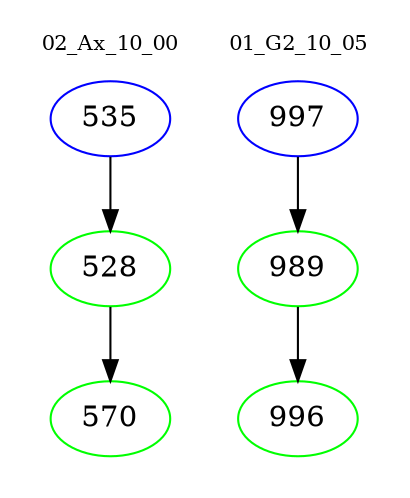 digraph{
subgraph cluster_0 {
color = white
label = "02_Ax_10_00";
fontsize=10;
T0_535 [label="535", color="blue"]
T0_535 -> T0_528 [color="black"]
T0_528 [label="528", color="green"]
T0_528 -> T0_570 [color="black"]
T0_570 [label="570", color="green"]
}
subgraph cluster_1 {
color = white
label = "01_G2_10_05";
fontsize=10;
T1_997 [label="997", color="blue"]
T1_997 -> T1_989 [color="black"]
T1_989 [label="989", color="green"]
T1_989 -> T1_996 [color="black"]
T1_996 [label="996", color="green"]
}
}

